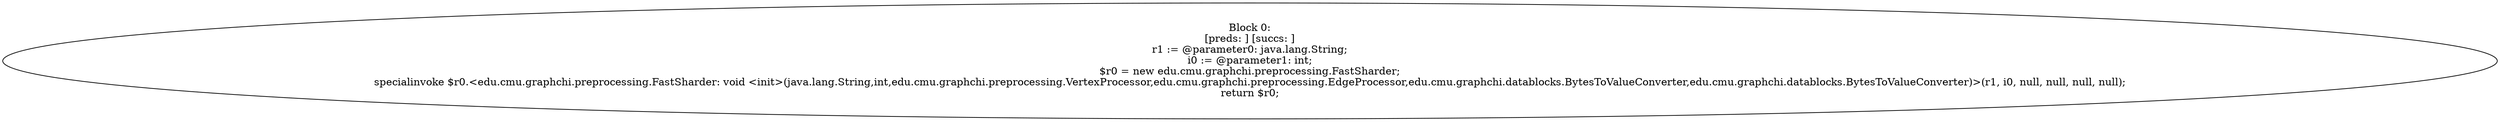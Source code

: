 digraph "unitGraph" {
    "Block 0:
[preds: ] [succs: ]
r1 := @parameter0: java.lang.String;
i0 := @parameter1: int;
$r0 = new edu.cmu.graphchi.preprocessing.FastSharder;
specialinvoke $r0.<edu.cmu.graphchi.preprocessing.FastSharder: void <init>(java.lang.String,int,edu.cmu.graphchi.preprocessing.VertexProcessor,edu.cmu.graphchi.preprocessing.EdgeProcessor,edu.cmu.graphchi.datablocks.BytesToValueConverter,edu.cmu.graphchi.datablocks.BytesToValueConverter)>(r1, i0, null, null, null, null);
return $r0;
"
}
